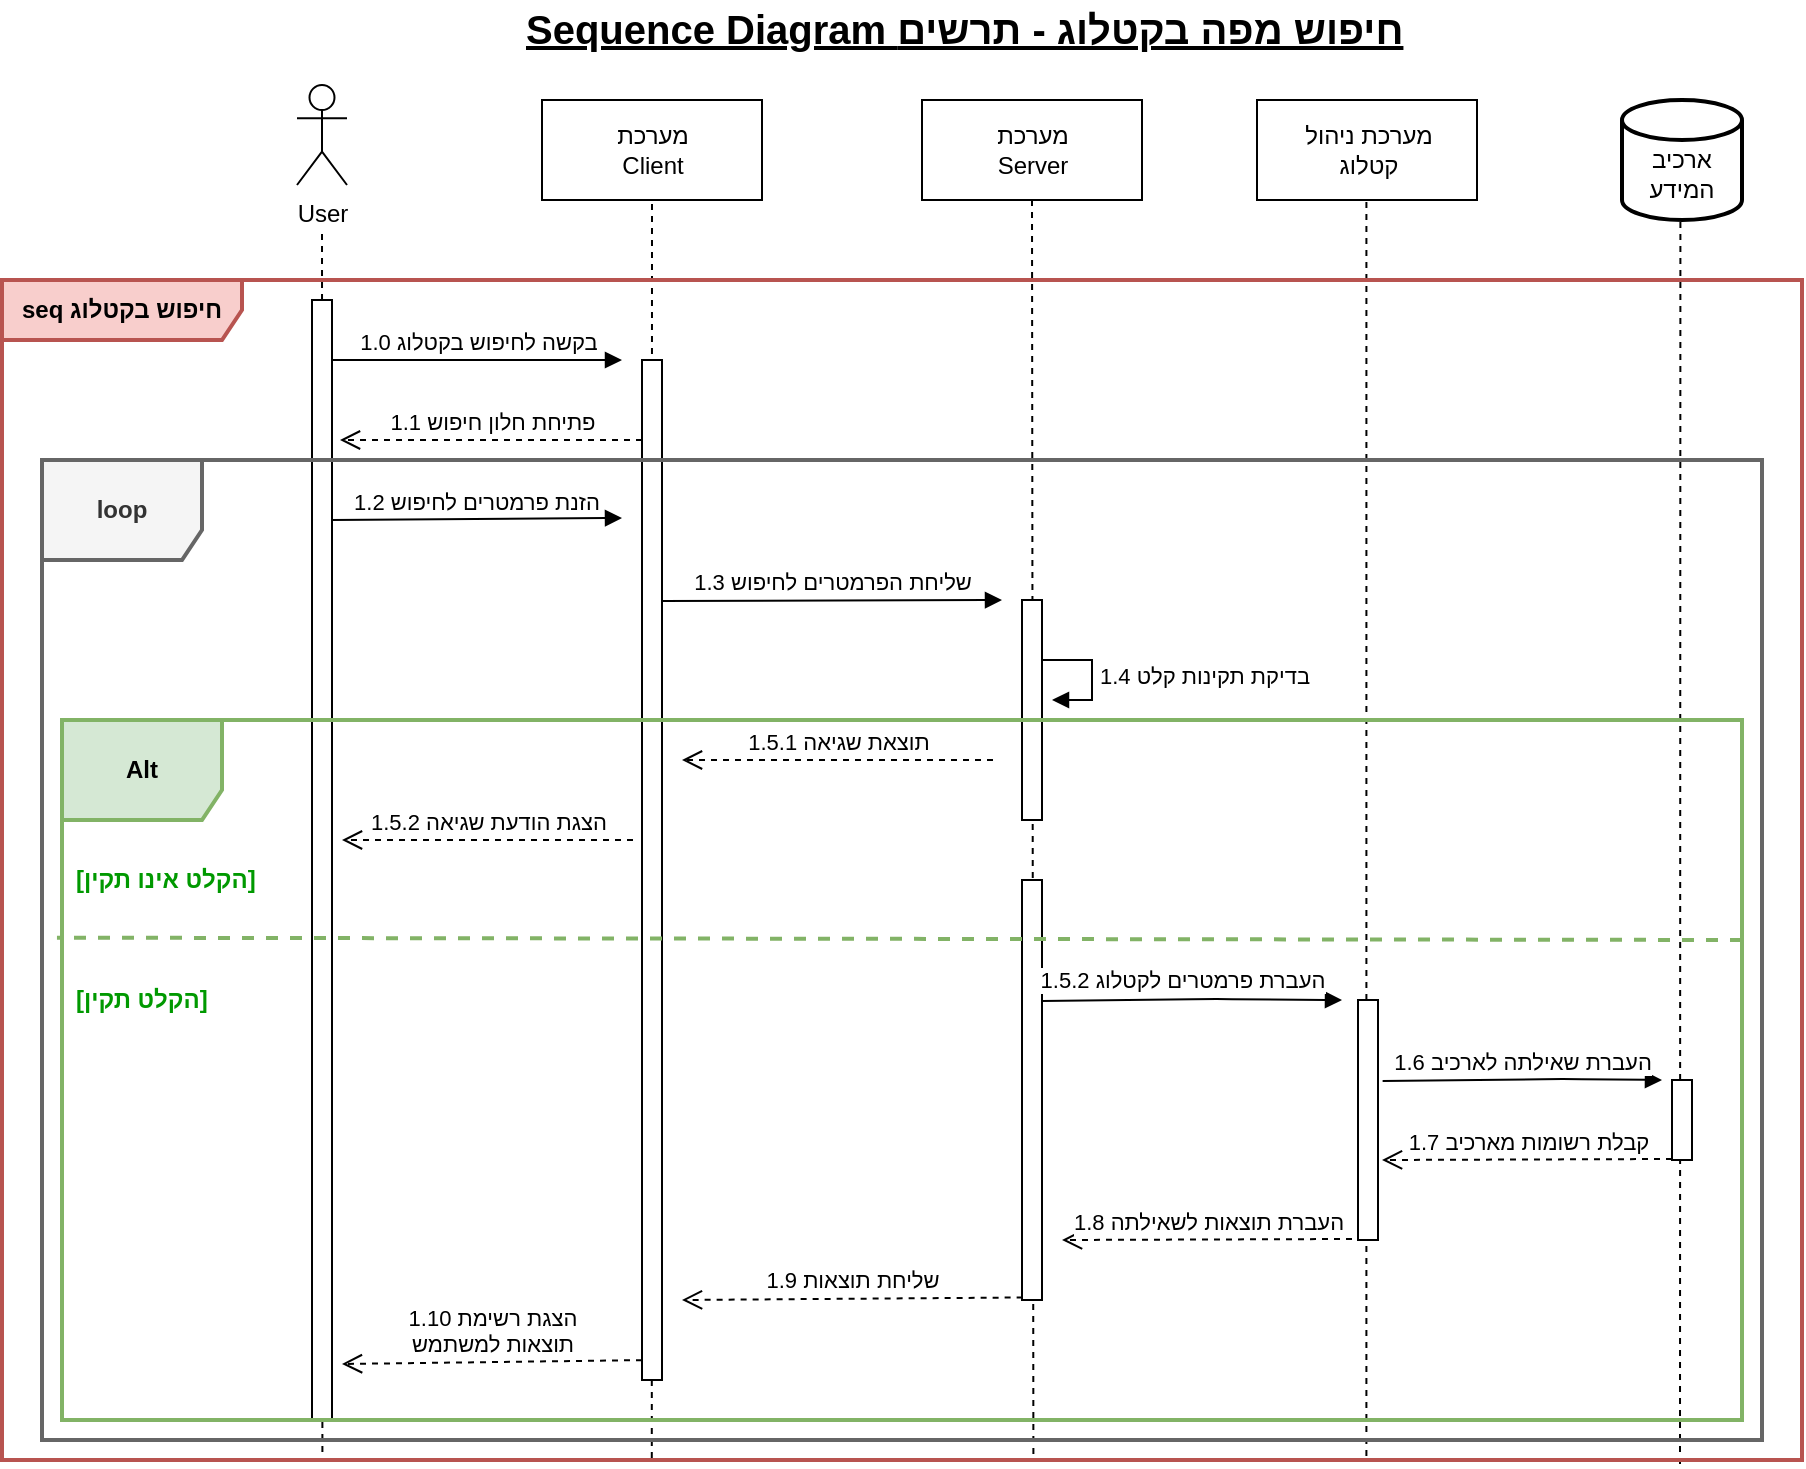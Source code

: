 <mxfile version="10.6.1" type="device"><diagram id="VgLxORGRbpSkiNGi3V_7" name="Page-1"><mxGraphModel dx="2123" dy="900" grid="0" gridSize="10" guides="1" tooltips="1" connect="1" arrows="1" fold="1" page="0" pageScale="1" pageWidth="850" pageHeight="1100" math="0" shadow="0"><root><mxCell id="0"/><mxCell id="1" parent="0"/><mxCell id="RjCf-_GUtLqgT4ZvY9CK-38" value="" style="endArrow=none;dashed=1;html=1;exitX=0.5;exitY=1;exitDx=0;exitDy=0;" edge="1" parent="1"><mxGeometry width="50" height="50" relative="1" as="geometry"><mxPoint x="779.207" y="255" as="sourcePoint"/><mxPoint x="779" y="882" as="targetPoint"/></mxGeometry></mxCell><mxCell id="RjCf-_GUtLqgT4ZvY9CK-37" value="" style="endArrow=none;dashed=1;html=1;exitX=0.5;exitY=1;exitDx=0;exitDy=0;entryX=0.758;entryY=0.998;entryDx=0;entryDy=0;entryPerimeter=0;" edge="1" parent="1" target="RjCf-_GUtLqgT4ZvY9CK-39"><mxGeometry width="50" height="50" relative="1" as="geometry"><mxPoint x="622.207" y="251" as="sourcePoint"/><mxPoint x="622" y="870" as="targetPoint"/></mxGeometry></mxCell><mxCell id="RjCf-_GUtLqgT4ZvY9CK-36" value="" style="endArrow=none;dashed=1;html=1;exitX=0.5;exitY=1;exitDx=0;exitDy=0;entryX=0.178;entryY=1;entryDx=0;entryDy=0;entryPerimeter=0;" edge="1" parent="1" target="RjCf-_GUtLqgT4ZvY9CK-39"><mxGeometry width="50" height="50" relative="1" as="geometry"><mxPoint x="100" y="255" as="sourcePoint"/><mxPoint x="100.034" y="872.759" as="targetPoint"/></mxGeometry></mxCell><mxCell id="RjCf-_GUtLqgT4ZvY9CK-35" value="" style="endArrow=none;dashed=1;html=1;exitX=0.5;exitY=1;exitDx=0;exitDy=0;entryX=0.573;entryY=0.999;entryDx=0;entryDy=0;entryPerimeter=0;" edge="1" parent="1" source="RjCf-_GUtLqgT4ZvY9CK-5" target="RjCf-_GUtLqgT4ZvY9CK-39"><mxGeometry width="50" height="50" relative="1" as="geometry"><mxPoint x="432.286" y="261" as="sourcePoint"/><mxPoint x="432.286" y="338.667" as="targetPoint"/></mxGeometry></mxCell><mxCell id="RjCf-_GUtLqgT4ZvY9CK-34" value="" style="endArrow=none;dashed=1;html=1;exitX=0.5;exitY=1;exitDx=0;exitDy=0;entryX=0.361;entryY=1;entryDx=0;entryDy=0;entryPerimeter=0;" edge="1" parent="1" target="RjCf-_GUtLqgT4ZvY9CK-39"><mxGeometry width="50" height="50" relative="1" as="geometry"><mxPoint x="265" y="252" as="sourcePoint"/><mxPoint x="265" y="329.667" as="targetPoint"/></mxGeometry></mxCell><mxCell id="RjCf-_GUtLqgT4ZvY9CK-1" value="מערכת ניהול&lt;br&gt;קטלוג" style="html=1;" vertex="1" parent="1"><mxGeometry x="567.5" y="200" width="110" height="50" as="geometry"/></mxCell><mxCell id="RjCf-_GUtLqgT4ZvY9CK-2" value="User" style="shape=umlActor;verticalLabelPosition=bottom;labelBackgroundColor=#ffffff;verticalAlign=top;html=1;" vertex="1" parent="1"><mxGeometry x="87.5" y="192.5" width="25" height="50" as="geometry"/></mxCell><mxCell id="RjCf-_GUtLqgT4ZvY9CK-4" value="&lt;div&gt;&lt;br&gt;&lt;/div&gt;&lt;div&gt;ארכיב&lt;/div&gt;המידע" style="strokeWidth=2;html=1;shape=mxgraph.flowchart.database;whiteSpace=wrap;" vertex="1" parent="1"><mxGeometry x="750" y="200" width="60" height="60" as="geometry"/></mxCell><mxCell id="RjCf-_GUtLqgT4ZvY9CK-5" value="מערכת&lt;br&gt;Server" style="html=1;" vertex="1" parent="1"><mxGeometry x="400" y="200" width="110" height="50" as="geometry"/></mxCell><mxCell id="RjCf-_GUtLqgT4ZvY9CK-6" value="מערכת&lt;br&gt;Client" style="html=1;" vertex="1" parent="1"><mxGeometry x="210" y="200" width="110" height="50" as="geometry"/></mxCell><mxCell id="RjCf-_GUtLqgT4ZvY9CK-7" value="" style="html=1;points=[];perimeter=orthogonalPerimeter;" vertex="1" parent="1"><mxGeometry x="95" y="300" width="10" height="560" as="geometry"/></mxCell><mxCell id="RjCf-_GUtLqgT4ZvY9CK-8" value="" style="html=1;points=[];perimeter=orthogonalPerimeter;" vertex="1" parent="1"><mxGeometry x="260" y="330" width="10" height="510" as="geometry"/></mxCell><mxCell id="RjCf-_GUtLqgT4ZvY9CK-9" value="" style="html=1;points=[];perimeter=orthogonalPerimeter;" vertex="1" parent="1"><mxGeometry x="450" y="450" width="10" height="110" as="geometry"/></mxCell><mxCell id="RjCf-_GUtLqgT4ZvY9CK-10" value="" style="html=1;points=[];perimeter=orthogonalPerimeter;" vertex="1" parent="1"><mxGeometry x="618" y="650" width="10" height="120" as="geometry"/></mxCell><mxCell id="RjCf-_GUtLqgT4ZvY9CK-11" value="1.0 בקשה לחיפוש בקטלוג" style="html=1;verticalAlign=bottom;endArrow=block;" edge="1" parent="1"><mxGeometry width="80" relative="1" as="geometry"><mxPoint x="105" y="330" as="sourcePoint"/><mxPoint x="250" y="330" as="targetPoint"/></mxGeometry></mxCell><mxCell id="RjCf-_GUtLqgT4ZvY9CK-12" value="1.1 פתיחת חלון חיפוש" style="html=1;verticalAlign=bottom;endArrow=open;dashed=1;endSize=8;" edge="1" parent="1"><mxGeometry relative="1" as="geometry"><mxPoint x="260" y="370" as="sourcePoint"/><mxPoint x="109" y="370" as="targetPoint"/></mxGeometry></mxCell><mxCell id="RjCf-_GUtLqgT4ZvY9CK-13" value="1.2 הזנת פרמטרים לחיפוש" style="html=1;verticalAlign=bottom;endArrow=block;" edge="1" parent="1"><mxGeometry width="80" relative="1" as="geometry"><mxPoint x="105" y="410" as="sourcePoint"/><mxPoint x="250" y="409" as="targetPoint"/></mxGeometry></mxCell><mxCell id="RjCf-_GUtLqgT4ZvY9CK-14" value="1.3 שליחת הפרמטרים לחיפוש" style="html=1;verticalAlign=bottom;endArrow=block;" edge="1" parent="1"><mxGeometry width="80" relative="1" as="geometry"><mxPoint x="270" y="450.5" as="sourcePoint"/><mxPoint x="440" y="450" as="targetPoint"/></mxGeometry></mxCell><mxCell id="RjCf-_GUtLqgT4ZvY9CK-18" value="1.4 בדיקת תקינות קלט" style="edgeStyle=orthogonalEdgeStyle;html=1;align=left;spacingLeft=2;endArrow=block;rounded=0;entryX=1;entryY=0;" edge="1" parent="1"><mxGeometry relative="1" as="geometry"><mxPoint x="460" y="480" as="sourcePoint"/><Array as="points"><mxPoint x="485" y="480"/></Array><mxPoint x="465" y="500" as="targetPoint"/></mxGeometry></mxCell><mxCell id="RjCf-_GUtLqgT4ZvY9CK-19" value="1.5.1 תוצאת שגיאה" style="html=1;verticalAlign=bottom;endArrow=open;dashed=1;endSize=8;" edge="1" parent="1"><mxGeometry relative="1" as="geometry"><mxPoint x="435.5" y="530" as="sourcePoint"/><mxPoint x="280" y="530" as="targetPoint"/></mxGeometry></mxCell><mxCell id="RjCf-_GUtLqgT4ZvY9CK-20" value="1.5.2 הצגת הודעת שגיאה" style="html=1;verticalAlign=bottom;endArrow=open;dashed=1;endSize=8;" edge="1" parent="1"><mxGeometry relative="1" as="geometry"><mxPoint x="255.5" y="570" as="sourcePoint"/><mxPoint x="110" y="570" as="targetPoint"/></mxGeometry></mxCell><mxCell id="RjCf-_GUtLqgT4ZvY9CK-21" value="" style="html=1;points=[];perimeter=orthogonalPerimeter;" vertex="1" parent="1"><mxGeometry x="450" y="590" width="10" height="210" as="geometry"/></mxCell><mxCell id="RjCf-_GUtLqgT4ZvY9CK-22" value="1.6 העברת שאילתה לארכיב" style="html=1;verticalAlign=bottom;endArrow=block;exitX=1.231;exitY=0.337;exitDx=0;exitDy=0;exitPerimeter=0;" edge="1" parent="1" source="RjCf-_GUtLqgT4ZvY9CK-10"><mxGeometry width="80" relative="1" as="geometry"><mxPoint x="635" y="690.5" as="sourcePoint"/><mxPoint x="770" y="690" as="targetPoint"/><Array as="points"><mxPoint x="720" y="689.5"/></Array></mxGeometry></mxCell><mxCell id="RjCf-_GUtLqgT4ZvY9CK-25" value="1.5.2 העברת פרמטרים לקטלוג" style="html=1;verticalAlign=bottom;endArrow=block;" edge="1" parent="1"><mxGeometry x="0.133" y="-15" width="80" relative="1" as="geometry"><mxPoint x="460" y="650.5" as="sourcePoint"/><mxPoint x="610" y="650" as="targetPoint"/><Array as="points"><mxPoint x="545" y="649.5"/></Array><mxPoint x="-15" y="-15" as="offset"/></mxGeometry></mxCell><mxCell id="RjCf-_GUtLqgT4ZvY9CK-26" value="" style="html=1;points=[];perimeter=orthogonalPerimeter;" vertex="1" parent="1"><mxGeometry x="775" y="690" width="10" height="40" as="geometry"/></mxCell><mxCell id="RjCf-_GUtLqgT4ZvY9CK-27" value="1.7 קבלת רשומות מארכיב" style="html=1;verticalAlign=bottom;endArrow=open;dashed=1;endSize=8;" edge="1" parent="1"><mxGeometry relative="1" as="geometry"><mxPoint x="775" y="729.5" as="sourcePoint"/><mxPoint x="630" y="730" as="targetPoint"/></mxGeometry></mxCell><mxCell id="RjCf-_GUtLqgT4ZvY9CK-28" value="1.8 העברת תוצאות לשאילתה " style="html=1;verticalAlign=bottom;endArrow=open;dashed=1;endSize=8;" edge="1" parent="1"><mxGeometry relative="1" as="geometry"><mxPoint x="615" y="769.5" as="sourcePoint"/><mxPoint x="470.0" y="770" as="targetPoint"/></mxGeometry></mxCell><mxCell id="RjCf-_GUtLqgT4ZvY9CK-30" value="1.9 שליחת תוצאות" style="html=1;verticalAlign=bottom;endArrow=open;dashed=1;endSize=8;exitX=0.031;exitY=0.994;exitDx=0;exitDy=0;exitPerimeter=0;" edge="1" parent="1" source="RjCf-_GUtLqgT4ZvY9CK-21"><mxGeometry relative="1" as="geometry"><mxPoint x="445" y="799.5" as="sourcePoint"/><mxPoint x="280" y="800" as="targetPoint"/></mxGeometry></mxCell><mxCell id="RjCf-_GUtLqgT4ZvY9CK-32" value="1.10 הצגת רשימת&lt;br&gt; תוצאות למשתמש" style="html=1;verticalAlign=bottom;endArrow=open;dashed=1;endSize=8;exitX=0.031;exitY=0.994;exitDx=0;exitDy=0;exitPerimeter=0;" edge="1" parent="1"><mxGeometry relative="1" as="geometry"><mxPoint x="260" y="830.071" as="sourcePoint"/><mxPoint x="110" y="832" as="targetPoint"/></mxGeometry></mxCell><mxCell id="RjCf-_GUtLqgT4ZvY9CK-40" value="" style="endArrow=none;dashed=1;html=1;entryX=-0.003;entryY=0.311;entryDx=0;entryDy=0;entryPerimeter=0;fillColor=#d5e8d4;strokeColor=#82b366;strokeWidth=2;" edge="1" parent="1" target="RjCf-_GUtLqgT4ZvY9CK-16"><mxGeometry width="50" height="50" relative="1" as="geometry"><mxPoint x="810" y="620" as="sourcePoint"/><mxPoint x="-0.118" y="618.588" as="targetPoint"/></mxGeometry></mxCell><mxCell id="RjCf-_GUtLqgT4ZvY9CK-41" value="[הקלט אינו תקין]" style="text;html=1;resizable=0;points=[];autosize=1;align=left;verticalAlign=top;spacingTop=-4;fontStyle=1;fontColor=#009900;" vertex="1" parent="1"><mxGeometry x="-25" y="580" width="90" height="20" as="geometry"/></mxCell><mxCell id="RjCf-_GUtLqgT4ZvY9CK-42" value="[הקלט תקין]" style="text;html=1;resizable=0;points=[];autosize=1;align=left;verticalAlign=top;spacingTop=-4;fontStyle=1;fontColor=#009900;" vertex="1" parent="1"><mxGeometry x="-25" y="640" width="70" height="20" as="geometry"/></mxCell><mxCell id="RjCf-_GUtLqgT4ZvY9CK-43" value="&lt;div style=&quot;font-size: 20px;&quot; align=&quot;right&quot;&gt;Sequence Diagram חיפוש מפה בקטלוג - תרשים&lt;br style=&quot;font-size: 20px;&quot;&gt;&lt;/div&gt;" style="text;html=1;resizable=0;points=[];autosize=1;align=left;verticalAlign=top;spacingTop=-4;fontColor=#000000;fontStyle=5;fontSize=20;" vertex="1" parent="1"><mxGeometry x="200" y="150" width="270" height="20" as="geometry"/></mxCell><mxCell id="RjCf-_GUtLqgT4ZvY9CK-16" value="Alt" style="shape=umlFrame;whiteSpace=wrap;html=1;width=80;height=50;fillColor=#d5e8d4;strokeColor=#82b366;strokeWidth=2;fontStyle=1" vertex="1" parent="1"><mxGeometry x="-30" y="510" width="840" height="350" as="geometry"/></mxCell><mxCell id="RjCf-_GUtLqgT4ZvY9CK-33" value="loop" style="shape=umlFrame;whiteSpace=wrap;html=1;width=80;height=50;fillColor=#f5f5f5;strokeColor=#666666;fontColor=#333333;strokeWidth=2;fontStyle=1" vertex="1" parent="1"><mxGeometry x="-40" y="380" width="860" height="490" as="geometry"/></mxCell><mxCell id="RjCf-_GUtLqgT4ZvY9CK-39" value="seq חיפוש בקטלוג" style="shape=umlFrame;whiteSpace=wrap;html=1;width=120;height=30;fillColor=#f8cecc;strokeColor=#b85450;strokeWidth=2;fontStyle=1" vertex="1" parent="1"><mxGeometry x="-60" y="290" width="900" height="590" as="geometry"/></mxCell></root></mxGraphModel></diagram></mxfile>